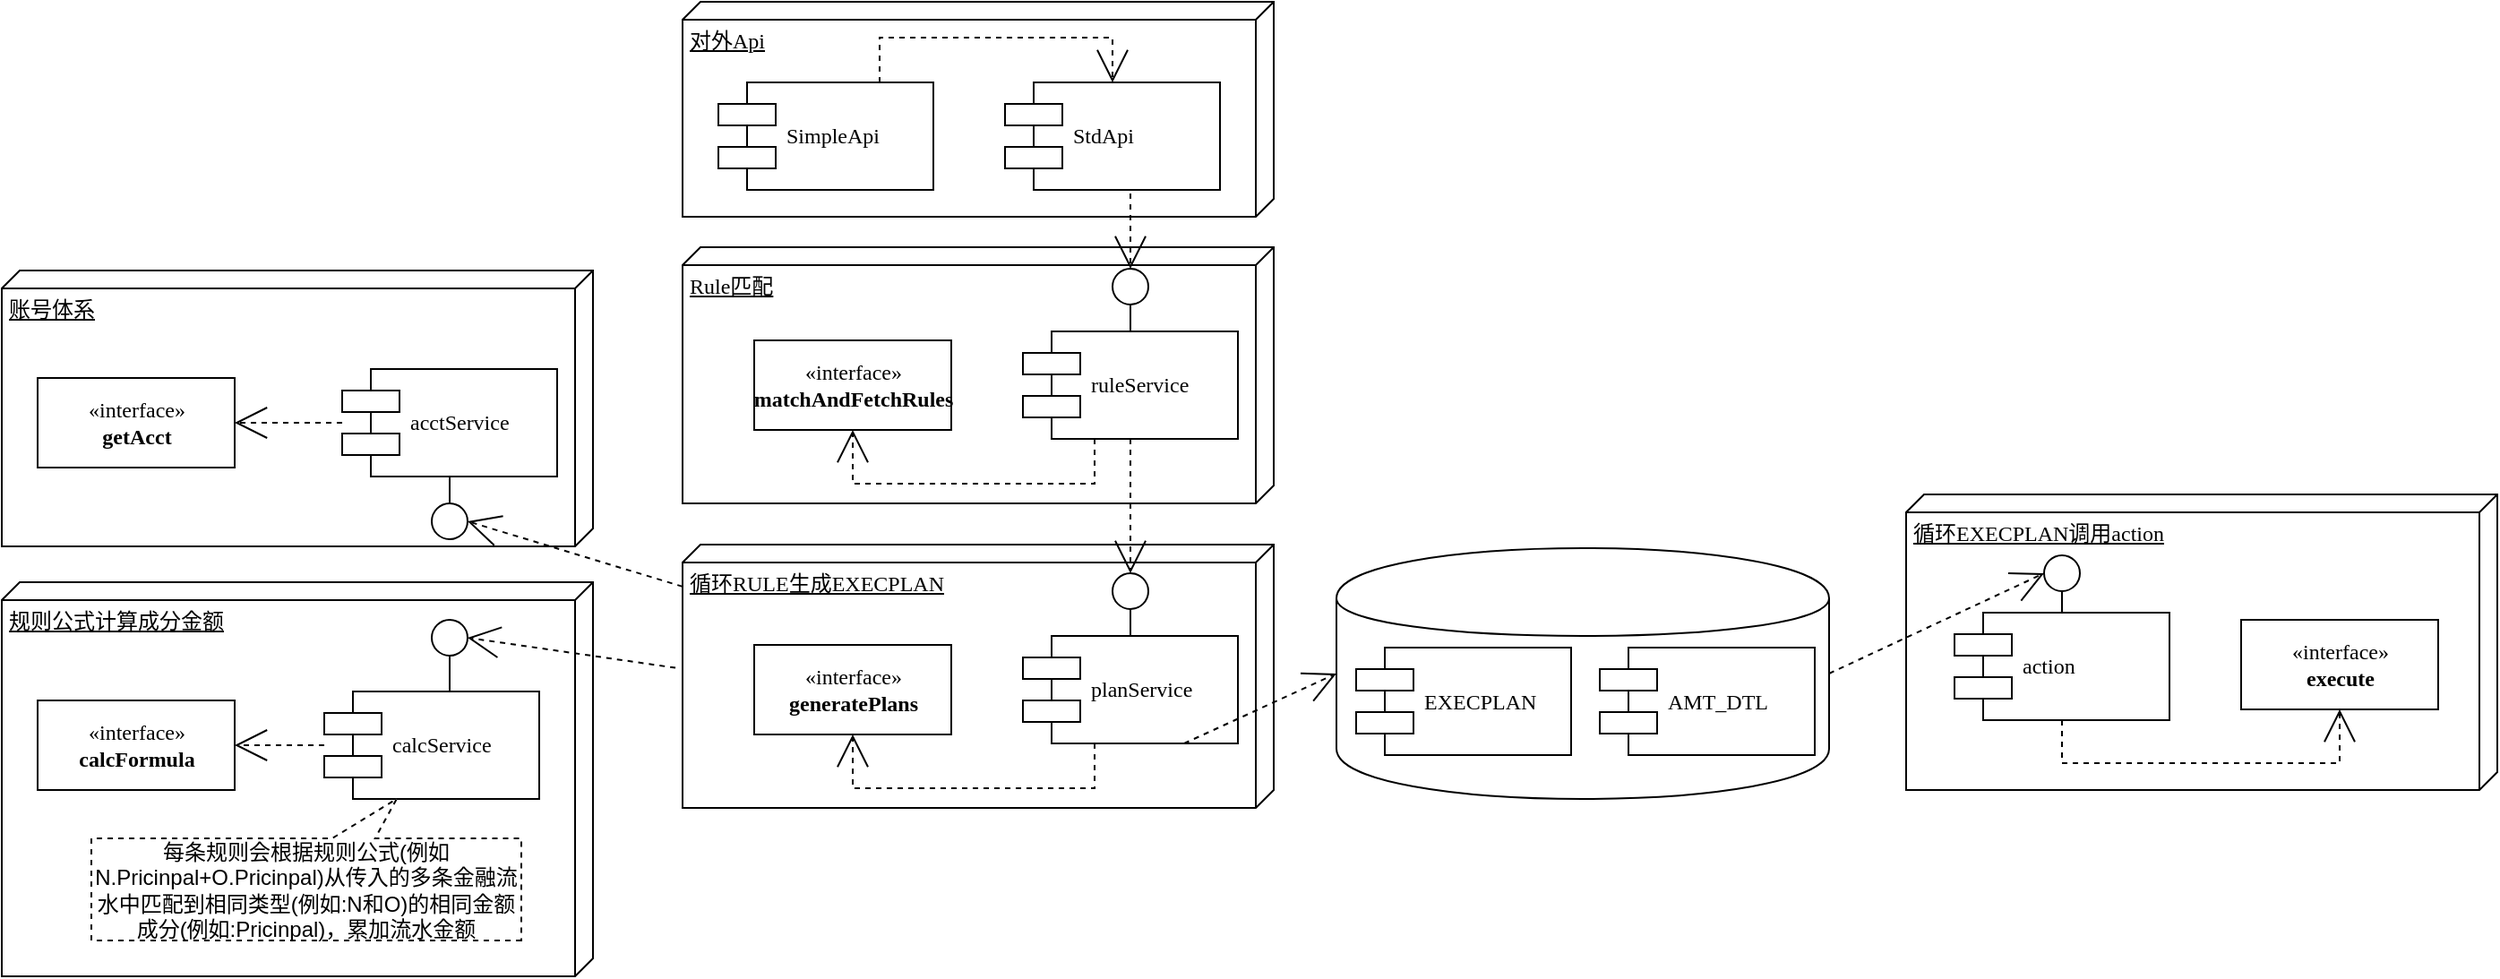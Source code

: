 <mxfile version="10.7.9" type="github"><diagram name="Page-1" id="5f0bae14-7c28-e335-631c-24af17079c00"><mxGraphModel dx="2493" dy="1620" grid="1" gridSize="10" guides="1" tooltips="1" connect="1" arrows="1" fold="1" page="1" pageScale="1" pageWidth="1100" pageHeight="850" background="#ffffff" math="0" shadow="0"><root><mxCell id="0"/><mxCell id="1" parent="0"/><mxCell id="39150e848f15840c-1" value="&lt;div&gt;Rule匹配&lt;/div&gt;" style="verticalAlign=top;align=left;spacingTop=8;spacingLeft=2;spacingRight=12;shape=cube;size=10;direction=south;fontStyle=4;html=1;rounded=0;shadow=0;comic=0;labelBackgroundColor=none;strokeColor=#000000;strokeWidth=1;fillColor=#ffffff;fontFamily=Verdana;fontSize=12;fontColor=#000000;" parent="1" vertex="1"><mxGeometry x="120" y="-73" width="330" height="143" as="geometry"/></mxCell><mxCell id="39150e848f15840c-2" value="账号体系" style="verticalAlign=top;align=left;spacingTop=8;spacingLeft=2;spacingRight=12;shape=cube;size=10;direction=south;fontStyle=4;html=1;rounded=0;shadow=0;comic=0;labelBackgroundColor=none;strokeColor=#000000;strokeWidth=1;fillColor=#ffffff;fontFamily=Verdana;fontSize=12;fontColor=#000000;" parent="1" vertex="1"><mxGeometry x="-260" y="-60" width="330" height="154" as="geometry"/></mxCell><mxCell id="39150e848f15840c-3" value="对外Api" style="verticalAlign=top;align=left;spacingTop=8;spacingLeft=2;spacingRight=12;shape=cube;size=10;direction=south;fontStyle=4;html=1;rounded=0;shadow=0;comic=0;labelBackgroundColor=none;strokeColor=#000000;strokeWidth=1;fillColor=#ffffff;fontFamily=Verdana;fontSize=12;fontColor=#000000;" parent="1" vertex="1"><mxGeometry x="120" y="-210" width="330" height="120" as="geometry"/></mxCell><mxCell id="39150e848f15840c-4" value="«interface»&lt;br&gt;&lt;b&gt;matchAndFetchRules&lt;/b&gt;" style="html=1;rounded=0;shadow=0;comic=0;labelBackgroundColor=none;strokeColor=#000000;strokeWidth=1;fillColor=#ffffff;fontFamily=Verdana;fontSize=12;fontColor=#000000;align=center;" parent="1" vertex="1"><mxGeometry x="160" y="-21" width="110" height="50" as="geometry"/></mxCell><mxCell id="39150e848f15840c-5" value="ruleService" style="shape=component;align=left;spacingLeft=36;rounded=0;shadow=0;comic=0;labelBackgroundColor=none;strokeColor=#000000;strokeWidth=1;fillColor=#ffffff;fontFamily=Verdana;fontSize=12;fontColor=#000000;html=1;" parent="1" vertex="1"><mxGeometry x="310" y="-26" width="120" height="60" as="geometry"/></mxCell><mxCell id="39150e848f15840c-6" value="" style="ellipse;whiteSpace=wrap;html=1;rounded=0;shadow=0;comic=0;labelBackgroundColor=none;strokeColor=#000000;strokeWidth=1;fillColor=#ffffff;fontFamily=Verdana;fontSize=12;fontColor=#000000;align=center;" parent="1" vertex="1"><mxGeometry x="360" y="-61" width="20" height="20" as="geometry"/></mxCell><mxCell id="39150e848f15840c-7" value="acctService" style="shape=component;align=left;spacingLeft=36;rounded=0;shadow=0;comic=0;labelBackgroundColor=none;strokeColor=#000000;strokeWidth=1;fillColor=#ffffff;fontFamily=Verdana;fontSize=12;fontColor=#000000;html=1;" parent="1" vertex="1"><mxGeometry x="-70" y="-5" width="120" height="60" as="geometry"/></mxCell><mxCell id="39150e848f15840c-8" value="«interface»&lt;br&gt;&lt;b&gt;getAcct&lt;/b&gt;" style="html=1;rounded=0;shadow=0;comic=0;labelBackgroundColor=none;strokeColor=#000000;strokeWidth=1;fillColor=#ffffff;fontFamily=Verdana;fontSize=12;fontColor=#000000;align=center;" parent="1" vertex="1"><mxGeometry x="-240" width="110" height="50" as="geometry"/></mxCell><mxCell id="39150e848f15840c-9" value="" style="ellipse;whiteSpace=wrap;html=1;rounded=0;shadow=0;comic=0;labelBackgroundColor=none;strokeColor=#000000;strokeWidth=1;fillColor=#ffffff;fontFamily=Verdana;fontSize=12;fontColor=#000000;align=center;" parent="1" vertex="1"><mxGeometry x="-20" y="70" width="20" height="20" as="geometry"/></mxCell><mxCell id="39150e848f15840c-10" value="StdApi" style="shape=component;align=left;spacingLeft=36;rounded=0;shadow=0;comic=0;labelBackgroundColor=none;strokeColor=#000000;strokeWidth=1;fillColor=#ffffff;fontFamily=Verdana;fontSize=12;fontColor=#000000;html=1;" parent="1" vertex="1"><mxGeometry x="300" y="-165" width="120" height="60" as="geometry"/></mxCell><mxCell id="39150e848f15840c-11" style="edgeStyle=none;rounded=0;html=1;dashed=1;labelBackgroundColor=none;startArrow=none;startFill=0;startSize=8;endArrow=open;endFill=0;endSize=16;fontFamily=Verdana;fontSize=12;" parent="1" target="39150e848f15840c-6" edge="1"><mxGeometry relative="1" as="geometry"><mxPoint x="370" y="-103" as="sourcePoint"/></mxGeometry></mxCell><mxCell id="39150e848f15840c-13" style="edgeStyle=elbowEdgeStyle;rounded=0;html=1;labelBackgroundColor=none;startArrow=none;startFill=0;startSize=8;endArrow=none;endFill=0;endSize=16;fontFamily=Verdana;fontSize=12;entryX=0.5;entryY=1;entryDx=0;entryDy=0;" parent="1" source="39150e848f15840c-9" target="39150e848f15840c-7" edge="1"><mxGeometry relative="1" as="geometry"/></mxCell><mxCell id="39150e848f15840c-14" style="edgeStyle=elbowEdgeStyle;rounded=0;html=1;labelBackgroundColor=none;startArrow=none;startFill=0;startSize=8;endArrow=none;endFill=0;endSize=16;fontFamily=Verdana;fontSize=12;" parent="1" source="39150e848f15840c-6" target="39150e848f15840c-5" edge="1"><mxGeometry relative="1" as="geometry"/></mxCell><mxCell id="39150e848f15840c-15" style="edgeStyle=orthogonalEdgeStyle;rounded=0;html=1;labelBackgroundColor=none;startArrow=none;startFill=0;startSize=8;endArrow=open;endFill=0;endSize=16;fontFamily=Verdana;fontSize=12;dashed=1;" parent="1" source="39150e848f15840c-5" target="39150e848f15840c-4" edge="1"><mxGeometry relative="1" as="geometry"><Array as="points"><mxPoint x="350" y="59"/><mxPoint x="215" y="59"/></Array></mxGeometry></mxCell><mxCell id="39150e848f15840c-16" style="edgeStyle=orthogonalEdgeStyle;rounded=0;html=1;dashed=1;labelBackgroundColor=none;startArrow=none;startFill=0;startSize=8;endArrow=open;endFill=0;endSize=16;fontFamily=Verdana;fontSize=12;" parent="1" source="39150e848f15840c-7" target="39150e848f15840c-8" edge="1"><mxGeometry relative="1" as="geometry"/></mxCell><mxCell id="qXvxZQ6t1l9f04AWA4kI-1" value="SimpleApi" style="shape=component;align=left;spacingLeft=36;rounded=0;shadow=0;comic=0;labelBackgroundColor=none;strokeColor=#000000;strokeWidth=1;fillColor=#ffffff;fontFamily=Verdana;fontSize=12;fontColor=#000000;html=1;" vertex="1" parent="1"><mxGeometry x="140" y="-165" width="120" height="60" as="geometry"/></mxCell><mxCell id="qXvxZQ6t1l9f04AWA4kI-2" style="edgeStyle=orthogonalEdgeStyle;rounded=0;html=1;labelBackgroundColor=none;startArrow=none;startFill=0;startSize=8;endArrow=open;endFill=0;endSize=16;fontFamily=Verdana;fontSize=12;dashed=1;exitX=0.75;exitY=0;exitDx=0;exitDy=0;" edge="1" parent="1" source="qXvxZQ6t1l9f04AWA4kI-1" target="39150e848f15840c-10"><mxGeometry relative="1" as="geometry"><Array as="points"><mxPoint x="230" y="-190"/><mxPoint x="360" y="-190"/></Array><mxPoint x="230" y="-170" as="sourcePoint"/><mxPoint x="360" y="-160" as="targetPoint"/></mxGeometry></mxCell><mxCell id="qXvxZQ6t1l9f04AWA4kI-5" value="规则公式计算成分金额" style="verticalAlign=top;align=left;spacingTop=8;spacingLeft=2;spacingRight=12;shape=cube;size=10;direction=south;fontStyle=4;html=1;rounded=0;shadow=0;comic=0;labelBackgroundColor=none;strokeColor=#000000;strokeWidth=1;fillColor=#ffffff;fontFamily=Verdana;fontSize=12;fontColor=#000000;" vertex="1" parent="1"><mxGeometry x="-260" y="114" width="330" height="220" as="geometry"/></mxCell><mxCell id="qXvxZQ6t1l9f04AWA4kI-6" value="calcService" style="shape=component;align=left;spacingLeft=36;rounded=0;shadow=0;comic=0;labelBackgroundColor=none;strokeColor=#000000;strokeWidth=1;fillColor=#ffffff;fontFamily=Verdana;fontSize=12;fontColor=#000000;html=1;" vertex="1" parent="1"><mxGeometry x="-80" y="175" width="120" height="60" as="geometry"/></mxCell><mxCell id="qXvxZQ6t1l9f04AWA4kI-7" value="«interface»&lt;br&gt;&lt;b&gt;calcFormula&lt;/b&gt;" style="html=1;rounded=0;shadow=0;comic=0;labelBackgroundColor=none;strokeColor=#000000;strokeWidth=1;fillColor=#ffffff;fontFamily=Verdana;fontSize=12;fontColor=#000000;align=center;" vertex="1" parent="1"><mxGeometry x="-240" y="180" width="110" height="50" as="geometry"/></mxCell><mxCell id="qXvxZQ6t1l9f04AWA4kI-8" value="" style="ellipse;whiteSpace=wrap;html=1;rounded=0;shadow=0;comic=0;labelBackgroundColor=none;strokeColor=#000000;strokeWidth=1;fillColor=#ffffff;fontFamily=Verdana;fontSize=12;fontColor=#000000;align=center;" vertex="1" parent="1"><mxGeometry x="-20" y="135" width="20" height="20" as="geometry"/></mxCell><mxCell id="qXvxZQ6t1l9f04AWA4kI-9" style="edgeStyle=elbowEdgeStyle;rounded=0;html=1;labelBackgroundColor=none;startArrow=none;startFill=0;startSize=8;endArrow=none;endFill=0;endSize=16;fontFamily=Verdana;fontSize=12;" edge="1" parent="1" source="qXvxZQ6t1l9f04AWA4kI-8" target="qXvxZQ6t1l9f04AWA4kI-6"><mxGeometry relative="1" as="geometry"/></mxCell><mxCell id="qXvxZQ6t1l9f04AWA4kI-10" style="edgeStyle=orthogonalEdgeStyle;rounded=0;html=1;dashed=1;labelBackgroundColor=none;startArrow=none;startFill=0;startSize=8;endArrow=open;endFill=0;endSize=16;fontFamily=Verdana;fontSize=12;" edge="1" parent="1" source="qXvxZQ6t1l9f04AWA4kI-6" target="qXvxZQ6t1l9f04AWA4kI-7"><mxGeometry relative="1" as="geometry"/></mxCell><mxCell id="qXvxZQ6t1l9f04AWA4kI-12" value="&lt;div&gt;每条规则会根据规则公式(例如N.Pricinpal+O.Pricinpal)从传入的多条金融流水中匹配到相同类型(例如:N和O)的相同金额成分(例如:Pricinpal)，累加流水金额&lt;/div&gt;" style="shape=callout;whiteSpace=wrap;html=1;perimeter=calloutPerimeter;direction=west;position2=0.29;base=24;size=22;position=0.34;dashed=1;" vertex="1" parent="1"><mxGeometry x="-210" y="235" width="240" height="79" as="geometry"/></mxCell><mxCell id="qXvxZQ6t1l9f04AWA4kI-13" value="" style="shape=cylinder;whiteSpace=wrap;html=1;boundedLbl=1;backgroundOutline=1;" vertex="1" parent="1"><mxGeometry x="485" y="95" width="275" height="140" as="geometry"/></mxCell><mxCell id="qXvxZQ6t1l9f04AWA4kI-16" value="循环RULE生成EXECPLAN" style="verticalAlign=top;align=left;spacingTop=8;spacingLeft=2;spacingRight=12;shape=cube;size=10;direction=south;fontStyle=4;html=1;rounded=0;shadow=0;comic=0;labelBackgroundColor=none;strokeColor=#000000;strokeWidth=1;fillColor=#ffffff;fontFamily=Verdana;fontSize=12;fontColor=#000000;" vertex="1" parent="1"><mxGeometry x="120" y="93" width="330" height="147" as="geometry"/></mxCell><mxCell id="qXvxZQ6t1l9f04AWA4kI-17" value="«interface»&lt;br&gt;&lt;b&gt;generatePlans&lt;/b&gt;" style="html=1;rounded=0;shadow=0;comic=0;labelBackgroundColor=none;strokeColor=#000000;strokeWidth=1;fillColor=#ffffff;fontFamily=Verdana;fontSize=12;fontColor=#000000;align=center;" vertex="1" parent="1"><mxGeometry x="160" y="149" width="110" height="50" as="geometry"/></mxCell><mxCell id="qXvxZQ6t1l9f04AWA4kI-18" value="planService" style="shape=component;align=left;spacingLeft=36;rounded=0;shadow=0;comic=0;labelBackgroundColor=none;strokeColor=#000000;strokeWidth=1;fillColor=#ffffff;fontFamily=Verdana;fontSize=12;fontColor=#000000;html=1;" vertex="1" parent="1"><mxGeometry x="310" y="144" width="120" height="60" as="geometry"/></mxCell><mxCell id="qXvxZQ6t1l9f04AWA4kI-19" value="" style="ellipse;whiteSpace=wrap;html=1;rounded=0;shadow=0;comic=0;labelBackgroundColor=none;strokeColor=#000000;strokeWidth=1;fillColor=#ffffff;fontFamily=Verdana;fontSize=12;fontColor=#000000;align=center;" vertex="1" parent="1"><mxGeometry x="360" y="109" width="20" height="20" as="geometry"/></mxCell><mxCell id="qXvxZQ6t1l9f04AWA4kI-20" style="edgeStyle=elbowEdgeStyle;rounded=0;html=1;labelBackgroundColor=none;startArrow=none;startFill=0;startSize=8;endArrow=none;endFill=0;endSize=16;fontFamily=Verdana;fontSize=12;" edge="1" parent="1" source="qXvxZQ6t1l9f04AWA4kI-19" target="qXvxZQ6t1l9f04AWA4kI-18"><mxGeometry relative="1" as="geometry"/></mxCell><mxCell id="qXvxZQ6t1l9f04AWA4kI-21" style="edgeStyle=orthogonalEdgeStyle;rounded=0;html=1;labelBackgroundColor=none;startArrow=none;startFill=0;startSize=8;endArrow=open;endFill=0;endSize=16;fontFamily=Verdana;fontSize=12;dashed=1;" edge="1" parent="1" source="qXvxZQ6t1l9f04AWA4kI-18" target="qXvxZQ6t1l9f04AWA4kI-17"><mxGeometry relative="1" as="geometry"><Array as="points"><mxPoint x="350" y="229"/><mxPoint x="215" y="229"/></Array></mxGeometry></mxCell><mxCell id="qXvxZQ6t1l9f04AWA4kI-22" style="edgeStyle=none;rounded=0;html=1;dashed=1;labelBackgroundColor=none;startArrow=none;startFill=0;startSize=8;endArrow=open;endFill=0;endSize=16;fontFamily=Verdana;fontSize=12;exitX=0.5;exitY=1;exitDx=0;exitDy=0;" edge="1" parent="1" source="39150e848f15840c-5" target="qXvxZQ6t1l9f04AWA4kI-19"><mxGeometry relative="1" as="geometry"><mxPoint x="440" y="33" as="sourcePoint"/><mxPoint x="573" y="91" as="targetPoint"/></mxGeometry></mxCell><mxCell id="qXvxZQ6t1l9f04AWA4kI-3" style="edgeStyle=none;rounded=0;html=1;dashed=1;labelBackgroundColor=none;startArrow=none;startFill=0;startSize=8;endArrow=open;endFill=0;endSize=16;fontFamily=Verdana;fontSize=12;entryX=1;entryY=0.5;entryDx=0;entryDy=0;" edge="1" parent="1" source="qXvxZQ6t1l9f04AWA4kI-16" target="39150e848f15840c-9"><mxGeometry relative="1" as="geometry"><mxPoint x="380" y="-122" as="sourcePoint"/><mxPoint x="480" y="41" as="targetPoint"/></mxGeometry></mxCell><mxCell id="qXvxZQ6t1l9f04AWA4kI-23" style="edgeStyle=none;rounded=0;html=1;dashed=1;labelBackgroundColor=none;startArrow=none;startFill=0;startSize=8;endArrow=open;endFill=0;endSize=16;fontFamily=Verdana;fontSize=12;entryX=0;entryY=0.5;entryDx=0;entryDy=0;exitX=0.75;exitY=1;exitDx=0;exitDy=0;" edge="1" parent="1" source="qXvxZQ6t1l9f04AWA4kI-18" target="qXvxZQ6t1l9f04AWA4kI-13"><mxGeometry relative="1" as="geometry"><mxPoint x="440" y="272" as="sourcePoint"/><mxPoint x="538" y="200" as="targetPoint"/></mxGeometry></mxCell><mxCell id="qXvxZQ6t1l9f04AWA4kI-27" value="EXECPLAN" style="shape=component;align=left;spacingLeft=36;rounded=0;shadow=0;comic=0;labelBackgroundColor=none;strokeColor=#000000;strokeWidth=1;fillColor=#ffffff;fontFamily=Verdana;fontSize=12;fontColor=#000000;html=1;" vertex="1" parent="1"><mxGeometry x="496" y="150.5" width="120" height="60" as="geometry"/></mxCell><mxCell id="qXvxZQ6t1l9f04AWA4kI-30" value="AMT_DTL" style="shape=component;align=left;spacingLeft=36;rounded=0;shadow=0;comic=0;labelBackgroundColor=none;strokeColor=#000000;strokeWidth=1;fillColor=#ffffff;fontFamily=Verdana;fontSize=12;fontColor=#000000;html=1;" vertex="1" parent="1"><mxGeometry x="632" y="150.5" width="120" height="60" as="geometry"/></mxCell><mxCell id="qXvxZQ6t1l9f04AWA4kI-31" style="edgeStyle=none;rounded=0;html=1;dashed=1;labelBackgroundColor=none;startArrow=none;startFill=0;startSize=8;endArrow=open;endFill=0;endSize=16;fontFamily=Verdana;fontSize=12;entryX=1;entryY=0.5;entryDx=0;entryDy=0;exitX=0.468;exitY=1.012;exitDx=0;exitDy=0;exitPerimeter=0;" edge="1" parent="1" source="qXvxZQ6t1l9f04AWA4kI-16" target="qXvxZQ6t1l9f04AWA4kI-8"><mxGeometry relative="1" as="geometry"><mxPoint x="410" y="232" as="sourcePoint"/><mxPoint x="535" y="18" as="targetPoint"/></mxGeometry></mxCell><mxCell id="qXvxZQ6t1l9f04AWA4kI-38" value="循环EXECPLAN调用action" style="verticalAlign=top;align=left;spacingTop=8;spacingLeft=2;spacingRight=12;shape=cube;size=10;direction=south;fontStyle=4;html=1;rounded=0;shadow=0;comic=0;labelBackgroundColor=none;strokeColor=#000000;strokeWidth=1;fillColor=#ffffff;fontFamily=Verdana;fontSize=12;fontColor=#000000;" vertex="1" parent="1"><mxGeometry x="803" y="65" width="330" height="165" as="geometry"/></mxCell><mxCell id="qXvxZQ6t1l9f04AWA4kI-39" value="«interface»&lt;br&gt;&lt;b&gt;execute&lt;/b&gt;" style="html=1;rounded=0;shadow=0;comic=0;labelBackgroundColor=none;strokeColor=#000000;strokeWidth=1;fillColor=#ffffff;fontFamily=Verdana;fontSize=12;fontColor=#000000;align=center;" vertex="1" parent="1"><mxGeometry x="990" y="135" width="110" height="50" as="geometry"/></mxCell><mxCell id="qXvxZQ6t1l9f04AWA4kI-40" value="action" style="shape=component;align=left;spacingLeft=36;rounded=0;shadow=0;comic=0;labelBackgroundColor=none;strokeColor=#000000;strokeWidth=1;fillColor=#ffffff;fontFamily=Verdana;fontSize=12;fontColor=#000000;html=1;" vertex="1" parent="1"><mxGeometry x="830" y="131" width="120" height="60" as="geometry"/></mxCell><mxCell id="qXvxZQ6t1l9f04AWA4kI-41" value="" style="ellipse;whiteSpace=wrap;html=1;rounded=0;shadow=0;comic=0;labelBackgroundColor=none;strokeColor=#000000;strokeWidth=1;fillColor=#ffffff;fontFamily=Verdana;fontSize=12;fontColor=#000000;align=center;" vertex="1" parent="1"><mxGeometry x="880" y="99" width="20" height="20" as="geometry"/></mxCell><mxCell id="qXvxZQ6t1l9f04AWA4kI-42" style="edgeStyle=elbowEdgeStyle;rounded=0;html=1;labelBackgroundColor=none;startArrow=none;startFill=0;startSize=8;endArrow=none;endFill=0;endSize=16;fontFamily=Verdana;fontSize=12;" edge="1" parent="1" source="qXvxZQ6t1l9f04AWA4kI-41" target="qXvxZQ6t1l9f04AWA4kI-40"><mxGeometry relative="1" as="geometry"/></mxCell><mxCell id="qXvxZQ6t1l9f04AWA4kI-43" style="edgeStyle=orthogonalEdgeStyle;rounded=0;html=1;labelBackgroundColor=none;startArrow=none;startFill=0;startSize=8;endArrow=open;endFill=0;endSize=16;fontFamily=Verdana;fontSize=12;dashed=1;" edge="1" parent="1" source="qXvxZQ6t1l9f04AWA4kI-40" target="qXvxZQ6t1l9f04AWA4kI-39"><mxGeometry relative="1" as="geometry"><Array as="points"><mxPoint x="1033" y="215"/><mxPoint x="898" y="215"/></Array></mxGeometry></mxCell><mxCell id="qXvxZQ6t1l9f04AWA4kI-50" style="edgeStyle=none;rounded=0;html=1;dashed=1;labelBackgroundColor=none;startArrow=none;startFill=0;startSize=8;endArrow=open;endFill=0;endSize=16;fontFamily=Verdana;fontSize=12;entryX=0;entryY=0.5;entryDx=0;entryDy=0;exitX=1;exitY=0.5;exitDx=0;exitDy=0;" edge="1" parent="1" source="qXvxZQ6t1l9f04AWA4kI-13" target="qXvxZQ6t1l9f04AWA4kI-41"><mxGeometry relative="1" as="geometry"><mxPoint x="410" y="214" as="sourcePoint"/><mxPoint x="495" y="175" as="targetPoint"/></mxGeometry></mxCell></root></mxGraphModel></diagram></mxfile>